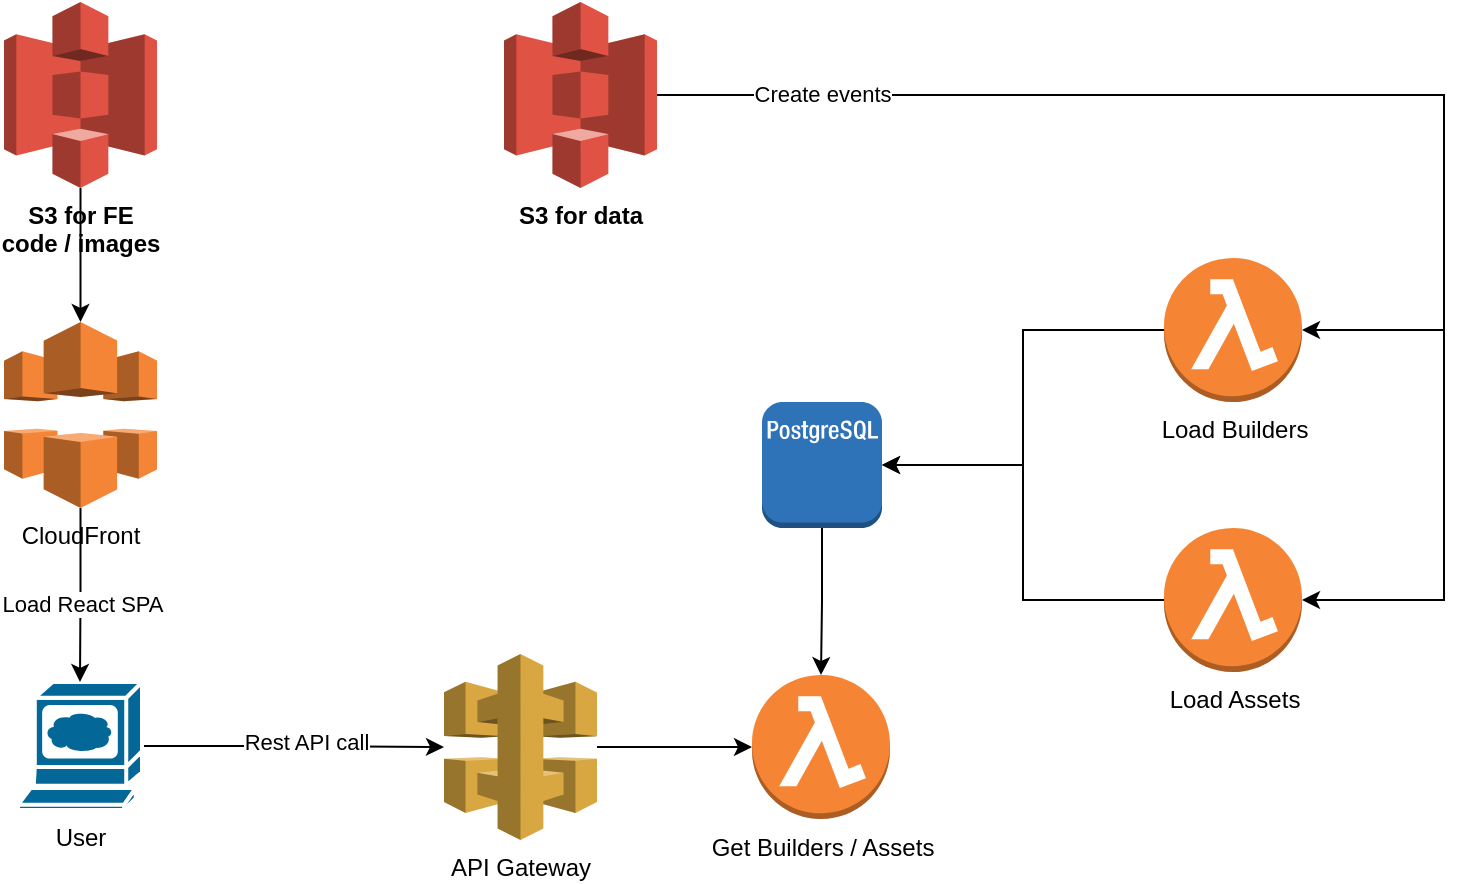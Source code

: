 <mxfile version="23.1.8" type="device">
  <diagram id="h1N7ZUdYfIc-qRr7icCp" name="Page-1">
    <mxGraphModel dx="972" dy="837" grid="1" gridSize="10" guides="1" tooltips="1" connect="1" arrows="1" fold="1" page="1" pageScale="1" pageWidth="827" pageHeight="1169" math="0" shadow="0">
      <root>
        <mxCell id="0" />
        <mxCell id="1" parent="0" />
        <mxCell id="pAu2i4MhS7OfAM9mnJV4-1" value="S3 for FE &lt;br&gt;code / images" style="outlineConnect=0;dashed=0;verticalLabelPosition=bottom;verticalAlign=top;align=center;html=1;shape=mxgraph.aws3.s3;fillColor=#E05243;gradientColor=none;fontStyle=1" vertex="1" parent="1">
          <mxGeometry x="40" y="40" width="76.5" height="93" as="geometry" />
        </mxCell>
        <mxCell id="pAu2i4MhS7OfAM9mnJV4-2" value="CloudFront" style="outlineConnect=0;dashed=0;verticalLabelPosition=bottom;verticalAlign=top;align=center;html=1;shape=mxgraph.aws3.cloudfront;fillColor=#F58536;gradientColor=none;" vertex="1" parent="1">
          <mxGeometry x="40" y="200" width="76.5" height="93" as="geometry" />
        </mxCell>
        <mxCell id="pAu2i4MhS7OfAM9mnJV4-3" style="edgeStyle=orthogonalEdgeStyle;rounded=0;orthogonalLoop=1;jettySize=auto;html=1;entryX=0.5;entryY=0;entryDx=0;entryDy=0;entryPerimeter=0;" edge="1" parent="1" source="pAu2i4MhS7OfAM9mnJV4-1" target="pAu2i4MhS7OfAM9mnJV4-2">
          <mxGeometry relative="1" as="geometry" />
        </mxCell>
        <mxCell id="pAu2i4MhS7OfAM9mnJV4-10" style="edgeStyle=orthogonalEdgeStyle;rounded=0;orthogonalLoop=1;jettySize=auto;html=1;" edge="1" parent="1" source="pAu2i4MhS7OfAM9mnJV4-4" target="pAu2i4MhS7OfAM9mnJV4-9">
          <mxGeometry relative="1" as="geometry" />
        </mxCell>
        <mxCell id="pAu2i4MhS7OfAM9mnJV4-11" value="Rest API call" style="edgeLabel;html=1;align=center;verticalAlign=middle;resizable=0;points=[];" vertex="1" connectable="0" parent="pAu2i4MhS7OfAM9mnJV4-10">
          <mxGeometry x="0.076" y="4" relative="1" as="geometry">
            <mxPoint x="1" y="1" as="offset" />
          </mxGeometry>
        </mxCell>
        <mxCell id="pAu2i4MhS7OfAM9mnJV4-4" value="User" style="shape=mxgraph.cisco.computers_and_peripherals.web_browser;html=1;pointerEvents=1;dashed=0;fillColor=#036897;strokeColor=#ffffff;strokeWidth=2;verticalLabelPosition=bottom;verticalAlign=top;align=center;outlineConnect=0;" vertex="1" parent="1">
          <mxGeometry x="47" y="380" width="62" height="64" as="geometry" />
        </mxCell>
        <mxCell id="pAu2i4MhS7OfAM9mnJV4-7" style="edgeStyle=orthogonalEdgeStyle;rounded=0;orthogonalLoop=1;jettySize=auto;html=1;entryX=0.5;entryY=0;entryDx=0;entryDy=0;entryPerimeter=0;" edge="1" parent="1" source="pAu2i4MhS7OfAM9mnJV4-2" target="pAu2i4MhS7OfAM9mnJV4-4">
          <mxGeometry relative="1" as="geometry" />
        </mxCell>
        <mxCell id="pAu2i4MhS7OfAM9mnJV4-8" value="Load React SPA" style="edgeLabel;html=1;align=center;verticalAlign=middle;resizable=0;points=[];" vertex="1" connectable="0" parent="pAu2i4MhS7OfAM9mnJV4-7">
          <mxGeometry x="0.084" y="1" relative="1" as="geometry">
            <mxPoint as="offset" />
          </mxGeometry>
        </mxCell>
        <mxCell id="pAu2i4MhS7OfAM9mnJV4-9" value="API Gateway" style="outlineConnect=0;dashed=0;verticalLabelPosition=bottom;verticalAlign=top;align=center;html=1;shape=mxgraph.aws3.api_gateway;fillColor=#D9A741;gradientColor=none;" vertex="1" parent="1">
          <mxGeometry x="260" y="366" width="76.5" height="93" as="geometry" />
        </mxCell>
        <mxCell id="pAu2i4MhS7OfAM9mnJV4-12" value="Get Builders / Assets" style="outlineConnect=0;dashed=0;verticalLabelPosition=bottom;verticalAlign=top;align=center;html=1;shape=mxgraph.aws3.lambda_function;fillColor=#F58534;gradientColor=none;" vertex="1" parent="1">
          <mxGeometry x="414" y="376.5" width="69" height="72" as="geometry" />
        </mxCell>
        <mxCell id="pAu2i4MhS7OfAM9mnJV4-13" style="edgeStyle=orthogonalEdgeStyle;rounded=0;orthogonalLoop=1;jettySize=auto;html=1;entryX=0;entryY=0.5;entryDx=0;entryDy=0;entryPerimeter=0;" edge="1" parent="1" source="pAu2i4MhS7OfAM9mnJV4-9" target="pAu2i4MhS7OfAM9mnJV4-12">
          <mxGeometry relative="1" as="geometry" />
        </mxCell>
        <mxCell id="pAu2i4MhS7OfAM9mnJV4-14" value="" style="outlineConnect=0;dashed=0;verticalLabelPosition=bottom;verticalAlign=top;align=center;html=1;shape=mxgraph.aws3.postgre_sql_instance;fillColor=#2E73B8;gradientColor=none;" vertex="1" parent="1">
          <mxGeometry x="419" y="240" width="60" height="63" as="geometry" />
        </mxCell>
        <mxCell id="pAu2i4MhS7OfAM9mnJV4-15" style="edgeStyle=orthogonalEdgeStyle;rounded=0;orthogonalLoop=1;jettySize=auto;html=1;entryX=0.5;entryY=0;entryDx=0;entryDy=0;entryPerimeter=0;" edge="1" parent="1" source="pAu2i4MhS7OfAM9mnJV4-14" target="pAu2i4MhS7OfAM9mnJV4-12">
          <mxGeometry relative="1" as="geometry" />
        </mxCell>
        <mxCell id="pAu2i4MhS7OfAM9mnJV4-16" value="&lt;b&gt;S3 for data&lt;/b&gt;" style="outlineConnect=0;dashed=0;verticalLabelPosition=bottom;verticalAlign=top;align=center;html=1;shape=mxgraph.aws3.s3;fillColor=#E05243;gradientColor=none;" vertex="1" parent="1">
          <mxGeometry x="290" y="40" width="76.5" height="93" as="geometry" />
        </mxCell>
        <mxCell id="pAu2i4MhS7OfAM9mnJV4-21" value="Load Builders" style="outlineConnect=0;dashed=0;verticalLabelPosition=bottom;verticalAlign=top;align=center;html=1;shape=mxgraph.aws3.lambda_function;fillColor=#F58534;gradientColor=none;" vertex="1" parent="1">
          <mxGeometry x="620" y="168" width="69" height="72" as="geometry" />
        </mxCell>
        <mxCell id="pAu2i4MhS7OfAM9mnJV4-22" value="Load Assets" style="outlineConnect=0;dashed=0;verticalLabelPosition=bottom;verticalAlign=top;align=center;html=1;shape=mxgraph.aws3.lambda_function;fillColor=#F58534;gradientColor=none;" vertex="1" parent="1">
          <mxGeometry x="620" y="303" width="69" height="72" as="geometry" />
        </mxCell>
        <mxCell id="pAu2i4MhS7OfAM9mnJV4-23" style="edgeStyle=orthogonalEdgeStyle;rounded=0;orthogonalLoop=1;jettySize=auto;html=1;entryX=1;entryY=0.5;entryDx=0;entryDy=0;entryPerimeter=0;" edge="1" parent="1" source="pAu2i4MhS7OfAM9mnJV4-21" target="pAu2i4MhS7OfAM9mnJV4-14">
          <mxGeometry relative="1" as="geometry" />
        </mxCell>
        <mxCell id="pAu2i4MhS7OfAM9mnJV4-24" style="edgeStyle=orthogonalEdgeStyle;rounded=0;orthogonalLoop=1;jettySize=auto;html=1;entryX=1;entryY=0.5;entryDx=0;entryDy=0;entryPerimeter=0;" edge="1" parent="1" source="pAu2i4MhS7OfAM9mnJV4-22" target="pAu2i4MhS7OfAM9mnJV4-14">
          <mxGeometry relative="1" as="geometry" />
        </mxCell>
        <mxCell id="pAu2i4MhS7OfAM9mnJV4-25" style="edgeStyle=orthogonalEdgeStyle;rounded=0;orthogonalLoop=1;jettySize=auto;html=1;entryX=1;entryY=0.5;entryDx=0;entryDy=0;entryPerimeter=0;exitX=1;exitY=0.5;exitDx=0;exitDy=0;exitPerimeter=0;" edge="1" parent="1" source="pAu2i4MhS7OfAM9mnJV4-16" target="pAu2i4MhS7OfAM9mnJV4-21">
          <mxGeometry relative="1" as="geometry">
            <mxPoint x="546.5" y="86.6" as="sourcePoint" />
            <Array as="points">
              <mxPoint x="760" y="87" />
              <mxPoint x="760" y="204" />
            </Array>
          </mxGeometry>
        </mxCell>
        <mxCell id="pAu2i4MhS7OfAM9mnJV4-26" style="edgeStyle=orthogonalEdgeStyle;rounded=0;orthogonalLoop=1;jettySize=auto;html=1;entryX=1;entryY=0.5;entryDx=0;entryDy=0;entryPerimeter=0;exitX=1;exitY=0.5;exitDx=0;exitDy=0;exitPerimeter=0;" edge="1" parent="1" source="pAu2i4MhS7OfAM9mnJV4-16" target="pAu2i4MhS7OfAM9mnJV4-22">
          <mxGeometry relative="1" as="geometry">
            <mxPoint x="546.5" y="86.6" as="sourcePoint" />
            <Array as="points">
              <mxPoint x="760" y="87" />
              <mxPoint x="760" y="339" />
            </Array>
          </mxGeometry>
        </mxCell>
        <mxCell id="pAu2i4MhS7OfAM9mnJV4-28" value="Create events" style="edgeLabel;html=1;align=center;verticalAlign=middle;resizable=0;points=[];" vertex="1" connectable="0" parent="pAu2i4MhS7OfAM9mnJV4-26">
          <mxGeometry x="-0.77" y="1" relative="1" as="geometry">
            <mxPoint as="offset" />
          </mxGeometry>
        </mxCell>
      </root>
    </mxGraphModel>
  </diagram>
</mxfile>
